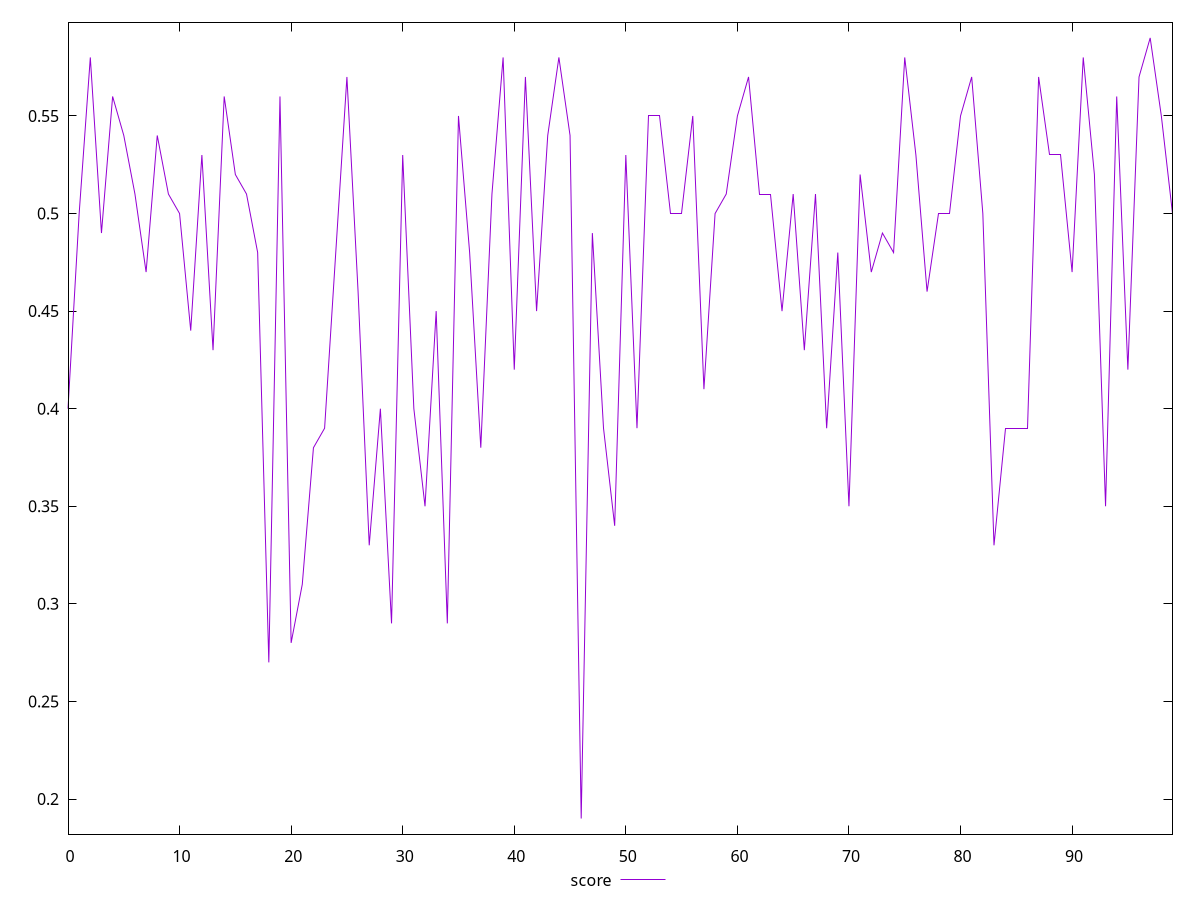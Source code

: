 reset

$score <<EOF
0 0.4
1 0.5
2 0.58
3 0.49
4 0.56
5 0.54
6 0.51
7 0.47
8 0.54
9 0.51
10 0.5
11 0.44
12 0.53
13 0.43
14 0.56
15 0.52
16 0.51
17 0.48
18 0.27
19 0.56
20 0.28
21 0.31
22 0.38
23 0.39
24 0.48
25 0.57
26 0.46
27 0.33
28 0.4
29 0.29
30 0.53
31 0.4
32 0.35
33 0.45
34 0.29
35 0.55
36 0.48
37 0.38
38 0.51
39 0.58
40 0.42
41 0.57
42 0.45
43 0.54
44 0.58
45 0.54
46 0.19
47 0.49
48 0.39
49 0.34
50 0.53
51 0.39
52 0.55
53 0.55
54 0.5
55 0.5
56 0.55
57 0.41
58 0.5
59 0.51
60 0.55
61 0.57
62 0.51
63 0.51
64 0.45
65 0.51
66 0.43
67 0.51
68 0.39
69 0.48
70 0.35
71 0.52
72 0.47
73 0.49
74 0.48
75 0.58
76 0.53
77 0.46
78 0.5
79 0.5
80 0.55
81 0.57
82 0.5
83 0.33
84 0.39
85 0.39
86 0.39
87 0.57
88 0.53
89 0.53
90 0.47
91 0.58
92 0.52
93 0.35
94 0.56
95 0.42
96 0.57
97 0.59
98 0.55
99 0.5
EOF

set key outside below
set xrange [0:99]
set yrange [0.182:0.598]
set trange [0.182:0.598]
set terminal svg size 640, 500 enhanced background rgb 'white'
set output "report_00015_2021-02-09T16-11-33.973Z/interactive/samples/pages+cached+noadtech/score/values.svg"

plot $score title "score" with line

reset
